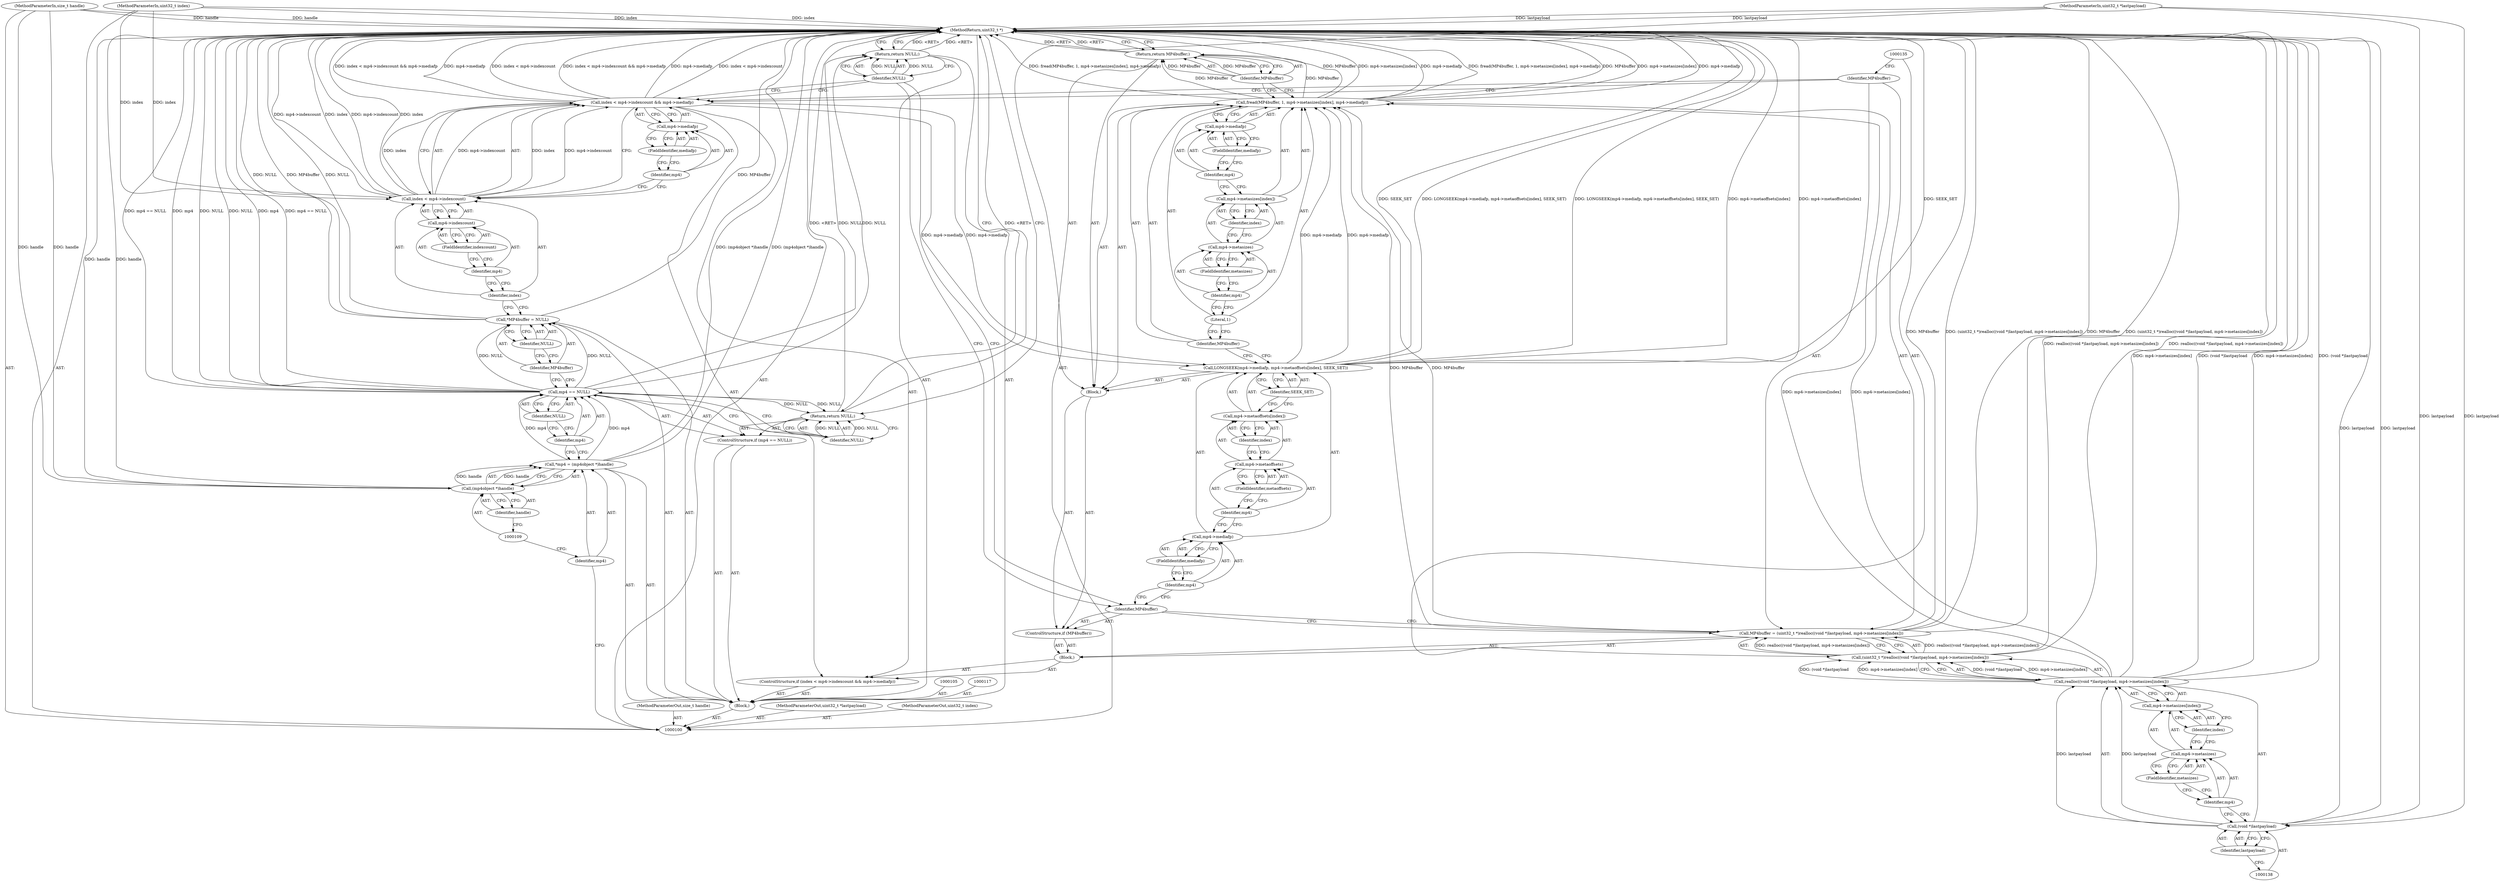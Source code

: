 digraph "1_gpmf-parser_341f12cd5b97ab419e53853ca00176457c9f1681_3" {
"1000173" [label="(MethodReturn,uint32_t *)"];
"1000101" [label="(MethodParameterIn,size_t handle)"];
"1000235" [label="(MethodParameterOut,size_t handle)"];
"1000102" [label="(MethodParameterIn,uint32_t *lastpayload)"];
"1000236" [label="(MethodParameterOut,uint32_t *lastpayload)"];
"1000103" [label="(MethodParameterIn,uint32_t index)"];
"1000237" [label="(MethodParameterOut,uint32_t index)"];
"1000145" [label="(ControlStructure,if (MP4buffer))"];
"1000146" [label="(Identifier,MP4buffer)"];
"1000147" [label="(Block,)"];
"1000149" [label="(Call,mp4->mediafp)"];
"1000150" [label="(Identifier,mp4)"];
"1000151" [label="(FieldIdentifier,mediafp)"];
"1000152" [label="(Call,mp4->metaoffsets[index])"];
"1000153" [label="(Call,mp4->metaoffsets)"];
"1000154" [label="(Identifier,mp4)"];
"1000148" [label="(Call,LONGSEEK(mp4->mediafp, mp4->metaoffsets[index], SEEK_SET))"];
"1000155" [label="(FieldIdentifier,metaoffsets)"];
"1000156" [label="(Identifier,index)"];
"1000157" [label="(Identifier,SEEK_SET)"];
"1000160" [label="(Literal,1)"];
"1000161" [label="(Call,mp4->metasizes[index])"];
"1000162" [label="(Call,mp4->metasizes)"];
"1000163" [label="(Identifier,mp4)"];
"1000164" [label="(FieldIdentifier,metasizes)"];
"1000158" [label="(Call,fread(MP4buffer, 1, mp4->metasizes[index], mp4->mediafp))"];
"1000165" [label="(Identifier,index)"];
"1000166" [label="(Call,mp4->mediafp)"];
"1000167" [label="(Identifier,mp4)"];
"1000168" [label="(FieldIdentifier,mediafp)"];
"1000159" [label="(Identifier,MP4buffer)"];
"1000170" [label="(Identifier,MP4buffer)"];
"1000169" [label="(Return,return MP4buffer;)"];
"1000171" [label="(Return,return NULL;)"];
"1000172" [label="(Identifier,NULL)"];
"1000104" [label="(Block,)"];
"1000106" [label="(Call,*mp4 = (mp4object *)handle)"];
"1000107" [label="(Identifier,mp4)"];
"1000108" [label="(Call,(mp4object *)handle)"];
"1000110" [label="(Identifier,handle)"];
"1000111" [label="(ControlStructure,if (mp4 == NULL))"];
"1000114" [label="(Identifier,NULL)"];
"1000115" [label="(Return,return NULL;)"];
"1000116" [label="(Identifier,NULL)"];
"1000112" [label="(Call,mp4 == NULL)"];
"1000113" [label="(Identifier,mp4)"];
"1000118" [label="(Call,*MP4buffer = NULL)"];
"1000119" [label="(Identifier,MP4buffer)"];
"1000120" [label="(Identifier,NULL)"];
"1000121" [label="(ControlStructure,if (index < mp4->indexcount && mp4->mediafp))"];
"1000125" [label="(Call,mp4->indexcount)"];
"1000126" [label="(Identifier,mp4)"];
"1000127" [label="(FieldIdentifier,indexcount)"];
"1000128" [label="(Call,mp4->mediafp)"];
"1000129" [label="(Identifier,mp4)"];
"1000130" [label="(FieldIdentifier,mediafp)"];
"1000122" [label="(Call,index < mp4->indexcount && mp4->mediafp)"];
"1000123" [label="(Call,index < mp4->indexcount)"];
"1000124" [label="(Identifier,index)"];
"1000131" [label="(Block,)"];
"1000134" [label="(Call,(uint32_t *)realloc((void *)lastpayload, mp4->metasizes[index]))"];
"1000132" [label="(Call,MP4buffer = (uint32_t *)realloc((void *)lastpayload, mp4->metasizes[index]))"];
"1000133" [label="(Identifier,MP4buffer)"];
"1000136" [label="(Call,realloc((void *)lastpayload, mp4->metasizes[index]))"];
"1000137" [label="(Call,(void *)lastpayload)"];
"1000139" [label="(Identifier,lastpayload)"];
"1000140" [label="(Call,mp4->metasizes[index])"];
"1000141" [label="(Call,mp4->metasizes)"];
"1000142" [label="(Identifier,mp4)"];
"1000143" [label="(FieldIdentifier,metasizes)"];
"1000144" [label="(Identifier,index)"];
"1000173" -> "1000100"  [label="AST: "];
"1000173" -> "1000115"  [label="CFG: "];
"1000173" -> "1000169"  [label="CFG: "];
"1000173" -> "1000171"  [label="CFG: "];
"1000169" -> "1000173"  [label="DDG: <RET>"];
"1000158" -> "1000173"  [label="DDG: MP4buffer"];
"1000158" -> "1000173"  [label="DDG: mp4->metasizes[index]"];
"1000158" -> "1000173"  [label="DDG: mp4->mediafp"];
"1000158" -> "1000173"  [label="DDG: fread(MP4buffer, 1, mp4->metasizes[index], mp4->mediafp)"];
"1000123" -> "1000173"  [label="DDG: mp4->indexcount"];
"1000123" -> "1000173"  [label="DDG: index"];
"1000106" -> "1000173"  [label="DDG: (mp4object *)handle"];
"1000148" -> "1000173"  [label="DDG: SEEK_SET"];
"1000148" -> "1000173"  [label="DDG: LONGSEEK(mp4->mediafp, mp4->metaoffsets[index], SEEK_SET)"];
"1000148" -> "1000173"  [label="DDG: mp4->metaoffsets[index]"];
"1000112" -> "1000173"  [label="DDG: NULL"];
"1000112" -> "1000173"  [label="DDG: mp4 == NULL"];
"1000112" -> "1000173"  [label="DDG: mp4"];
"1000122" -> "1000173"  [label="DDG: mp4->mediafp"];
"1000122" -> "1000173"  [label="DDG: index < mp4->indexcount"];
"1000122" -> "1000173"  [label="DDG: index < mp4->indexcount && mp4->mediafp"];
"1000118" -> "1000173"  [label="DDG: MP4buffer"];
"1000118" -> "1000173"  [label="DDG: NULL"];
"1000137" -> "1000173"  [label="DDG: lastpayload"];
"1000136" -> "1000173"  [label="DDG: mp4->metasizes[index]"];
"1000136" -> "1000173"  [label="DDG: (void *)lastpayload"];
"1000132" -> "1000173"  [label="DDG: (uint32_t *)realloc((void *)lastpayload, mp4->metasizes[index])"];
"1000132" -> "1000173"  [label="DDG: MP4buffer"];
"1000103" -> "1000173"  [label="DDG: index"];
"1000102" -> "1000173"  [label="DDG: lastpayload"];
"1000101" -> "1000173"  [label="DDG: handle"];
"1000108" -> "1000173"  [label="DDG: handle"];
"1000134" -> "1000173"  [label="DDG: realloc((void *)lastpayload, mp4->metasizes[index])"];
"1000115" -> "1000173"  [label="DDG: <RET>"];
"1000171" -> "1000173"  [label="DDG: <RET>"];
"1000101" -> "1000100"  [label="AST: "];
"1000101" -> "1000173"  [label="DDG: handle"];
"1000101" -> "1000108"  [label="DDG: handle"];
"1000235" -> "1000100"  [label="AST: "];
"1000102" -> "1000100"  [label="AST: "];
"1000102" -> "1000173"  [label="DDG: lastpayload"];
"1000102" -> "1000137"  [label="DDG: lastpayload"];
"1000236" -> "1000100"  [label="AST: "];
"1000103" -> "1000100"  [label="AST: "];
"1000103" -> "1000173"  [label="DDG: index"];
"1000103" -> "1000123"  [label="DDG: index"];
"1000237" -> "1000100"  [label="AST: "];
"1000145" -> "1000131"  [label="AST: "];
"1000146" -> "1000145"  [label="AST: "];
"1000147" -> "1000145"  [label="AST: "];
"1000146" -> "1000145"  [label="AST: "];
"1000146" -> "1000132"  [label="CFG: "];
"1000150" -> "1000146"  [label="CFG: "];
"1000172" -> "1000146"  [label="CFG: "];
"1000147" -> "1000145"  [label="AST: "];
"1000148" -> "1000147"  [label="AST: "];
"1000158" -> "1000147"  [label="AST: "];
"1000169" -> "1000147"  [label="AST: "];
"1000149" -> "1000148"  [label="AST: "];
"1000149" -> "1000151"  [label="CFG: "];
"1000150" -> "1000149"  [label="AST: "];
"1000151" -> "1000149"  [label="AST: "];
"1000154" -> "1000149"  [label="CFG: "];
"1000150" -> "1000149"  [label="AST: "];
"1000150" -> "1000146"  [label="CFG: "];
"1000151" -> "1000150"  [label="CFG: "];
"1000151" -> "1000149"  [label="AST: "];
"1000151" -> "1000150"  [label="CFG: "];
"1000149" -> "1000151"  [label="CFG: "];
"1000152" -> "1000148"  [label="AST: "];
"1000152" -> "1000156"  [label="CFG: "];
"1000153" -> "1000152"  [label="AST: "];
"1000156" -> "1000152"  [label="AST: "];
"1000157" -> "1000152"  [label="CFG: "];
"1000153" -> "1000152"  [label="AST: "];
"1000153" -> "1000155"  [label="CFG: "];
"1000154" -> "1000153"  [label="AST: "];
"1000155" -> "1000153"  [label="AST: "];
"1000156" -> "1000153"  [label="CFG: "];
"1000154" -> "1000153"  [label="AST: "];
"1000154" -> "1000149"  [label="CFG: "];
"1000155" -> "1000154"  [label="CFG: "];
"1000148" -> "1000147"  [label="AST: "];
"1000148" -> "1000157"  [label="CFG: "];
"1000149" -> "1000148"  [label="AST: "];
"1000152" -> "1000148"  [label="AST: "];
"1000157" -> "1000148"  [label="AST: "];
"1000159" -> "1000148"  [label="CFG: "];
"1000148" -> "1000173"  [label="DDG: SEEK_SET"];
"1000148" -> "1000173"  [label="DDG: LONGSEEK(mp4->mediafp, mp4->metaoffsets[index], SEEK_SET)"];
"1000148" -> "1000173"  [label="DDG: mp4->metaoffsets[index]"];
"1000122" -> "1000148"  [label="DDG: mp4->mediafp"];
"1000148" -> "1000158"  [label="DDG: mp4->mediafp"];
"1000155" -> "1000153"  [label="AST: "];
"1000155" -> "1000154"  [label="CFG: "];
"1000153" -> "1000155"  [label="CFG: "];
"1000156" -> "1000152"  [label="AST: "];
"1000156" -> "1000153"  [label="CFG: "];
"1000152" -> "1000156"  [label="CFG: "];
"1000157" -> "1000148"  [label="AST: "];
"1000157" -> "1000152"  [label="CFG: "];
"1000148" -> "1000157"  [label="CFG: "];
"1000160" -> "1000158"  [label="AST: "];
"1000160" -> "1000159"  [label="CFG: "];
"1000163" -> "1000160"  [label="CFG: "];
"1000161" -> "1000158"  [label="AST: "];
"1000161" -> "1000165"  [label="CFG: "];
"1000162" -> "1000161"  [label="AST: "];
"1000165" -> "1000161"  [label="AST: "];
"1000167" -> "1000161"  [label="CFG: "];
"1000162" -> "1000161"  [label="AST: "];
"1000162" -> "1000164"  [label="CFG: "];
"1000163" -> "1000162"  [label="AST: "];
"1000164" -> "1000162"  [label="AST: "];
"1000165" -> "1000162"  [label="CFG: "];
"1000163" -> "1000162"  [label="AST: "];
"1000163" -> "1000160"  [label="CFG: "];
"1000164" -> "1000163"  [label="CFG: "];
"1000164" -> "1000162"  [label="AST: "];
"1000164" -> "1000163"  [label="CFG: "];
"1000162" -> "1000164"  [label="CFG: "];
"1000158" -> "1000147"  [label="AST: "];
"1000158" -> "1000166"  [label="CFG: "];
"1000159" -> "1000158"  [label="AST: "];
"1000160" -> "1000158"  [label="AST: "];
"1000161" -> "1000158"  [label="AST: "];
"1000166" -> "1000158"  [label="AST: "];
"1000170" -> "1000158"  [label="CFG: "];
"1000158" -> "1000173"  [label="DDG: MP4buffer"];
"1000158" -> "1000173"  [label="DDG: mp4->metasizes[index]"];
"1000158" -> "1000173"  [label="DDG: mp4->mediafp"];
"1000158" -> "1000173"  [label="DDG: fread(MP4buffer, 1, mp4->metasizes[index], mp4->mediafp)"];
"1000132" -> "1000158"  [label="DDG: MP4buffer"];
"1000136" -> "1000158"  [label="DDG: mp4->metasizes[index]"];
"1000148" -> "1000158"  [label="DDG: mp4->mediafp"];
"1000158" -> "1000169"  [label="DDG: MP4buffer"];
"1000165" -> "1000161"  [label="AST: "];
"1000165" -> "1000162"  [label="CFG: "];
"1000161" -> "1000165"  [label="CFG: "];
"1000166" -> "1000158"  [label="AST: "];
"1000166" -> "1000168"  [label="CFG: "];
"1000167" -> "1000166"  [label="AST: "];
"1000168" -> "1000166"  [label="AST: "];
"1000158" -> "1000166"  [label="CFG: "];
"1000167" -> "1000166"  [label="AST: "];
"1000167" -> "1000161"  [label="CFG: "];
"1000168" -> "1000167"  [label="CFG: "];
"1000168" -> "1000166"  [label="AST: "];
"1000168" -> "1000167"  [label="CFG: "];
"1000166" -> "1000168"  [label="CFG: "];
"1000159" -> "1000158"  [label="AST: "];
"1000159" -> "1000148"  [label="CFG: "];
"1000160" -> "1000159"  [label="CFG: "];
"1000170" -> "1000169"  [label="AST: "];
"1000170" -> "1000158"  [label="CFG: "];
"1000169" -> "1000170"  [label="CFG: "];
"1000170" -> "1000169"  [label="DDG: MP4buffer"];
"1000169" -> "1000147"  [label="AST: "];
"1000169" -> "1000170"  [label="CFG: "];
"1000170" -> "1000169"  [label="AST: "];
"1000173" -> "1000169"  [label="CFG: "];
"1000169" -> "1000173"  [label="DDG: <RET>"];
"1000170" -> "1000169"  [label="DDG: MP4buffer"];
"1000158" -> "1000169"  [label="DDG: MP4buffer"];
"1000171" -> "1000104"  [label="AST: "];
"1000171" -> "1000172"  [label="CFG: "];
"1000172" -> "1000171"  [label="AST: "];
"1000173" -> "1000171"  [label="CFG: "];
"1000171" -> "1000173"  [label="DDG: <RET>"];
"1000172" -> "1000171"  [label="DDG: NULL"];
"1000112" -> "1000171"  [label="DDG: NULL"];
"1000172" -> "1000171"  [label="AST: "];
"1000172" -> "1000146"  [label="CFG: "];
"1000172" -> "1000122"  [label="CFG: "];
"1000171" -> "1000172"  [label="CFG: "];
"1000172" -> "1000171"  [label="DDG: NULL"];
"1000104" -> "1000100"  [label="AST: "];
"1000105" -> "1000104"  [label="AST: "];
"1000106" -> "1000104"  [label="AST: "];
"1000111" -> "1000104"  [label="AST: "];
"1000117" -> "1000104"  [label="AST: "];
"1000118" -> "1000104"  [label="AST: "];
"1000121" -> "1000104"  [label="AST: "];
"1000171" -> "1000104"  [label="AST: "];
"1000106" -> "1000104"  [label="AST: "];
"1000106" -> "1000108"  [label="CFG: "];
"1000107" -> "1000106"  [label="AST: "];
"1000108" -> "1000106"  [label="AST: "];
"1000113" -> "1000106"  [label="CFG: "];
"1000106" -> "1000173"  [label="DDG: (mp4object *)handle"];
"1000108" -> "1000106"  [label="DDG: handle"];
"1000106" -> "1000112"  [label="DDG: mp4"];
"1000107" -> "1000106"  [label="AST: "];
"1000107" -> "1000100"  [label="CFG: "];
"1000109" -> "1000107"  [label="CFG: "];
"1000108" -> "1000106"  [label="AST: "];
"1000108" -> "1000110"  [label="CFG: "];
"1000109" -> "1000108"  [label="AST: "];
"1000110" -> "1000108"  [label="AST: "];
"1000106" -> "1000108"  [label="CFG: "];
"1000108" -> "1000173"  [label="DDG: handle"];
"1000108" -> "1000106"  [label="DDG: handle"];
"1000101" -> "1000108"  [label="DDG: handle"];
"1000110" -> "1000108"  [label="AST: "];
"1000110" -> "1000109"  [label="CFG: "];
"1000108" -> "1000110"  [label="CFG: "];
"1000111" -> "1000104"  [label="AST: "];
"1000112" -> "1000111"  [label="AST: "];
"1000115" -> "1000111"  [label="AST: "];
"1000114" -> "1000112"  [label="AST: "];
"1000114" -> "1000113"  [label="CFG: "];
"1000112" -> "1000114"  [label="CFG: "];
"1000115" -> "1000111"  [label="AST: "];
"1000115" -> "1000116"  [label="CFG: "];
"1000116" -> "1000115"  [label="AST: "];
"1000173" -> "1000115"  [label="CFG: "];
"1000115" -> "1000173"  [label="DDG: <RET>"];
"1000116" -> "1000115"  [label="DDG: NULL"];
"1000112" -> "1000115"  [label="DDG: NULL"];
"1000116" -> "1000115"  [label="AST: "];
"1000116" -> "1000112"  [label="CFG: "];
"1000115" -> "1000116"  [label="CFG: "];
"1000116" -> "1000115"  [label="DDG: NULL"];
"1000112" -> "1000111"  [label="AST: "];
"1000112" -> "1000114"  [label="CFG: "];
"1000113" -> "1000112"  [label="AST: "];
"1000114" -> "1000112"  [label="AST: "];
"1000116" -> "1000112"  [label="CFG: "];
"1000119" -> "1000112"  [label="CFG: "];
"1000112" -> "1000173"  [label="DDG: NULL"];
"1000112" -> "1000173"  [label="DDG: mp4 == NULL"];
"1000112" -> "1000173"  [label="DDG: mp4"];
"1000106" -> "1000112"  [label="DDG: mp4"];
"1000112" -> "1000115"  [label="DDG: NULL"];
"1000112" -> "1000118"  [label="DDG: NULL"];
"1000112" -> "1000171"  [label="DDG: NULL"];
"1000113" -> "1000112"  [label="AST: "];
"1000113" -> "1000106"  [label="CFG: "];
"1000114" -> "1000113"  [label="CFG: "];
"1000118" -> "1000104"  [label="AST: "];
"1000118" -> "1000120"  [label="CFG: "];
"1000119" -> "1000118"  [label="AST: "];
"1000120" -> "1000118"  [label="AST: "];
"1000124" -> "1000118"  [label="CFG: "];
"1000118" -> "1000173"  [label="DDG: MP4buffer"];
"1000118" -> "1000173"  [label="DDG: NULL"];
"1000112" -> "1000118"  [label="DDG: NULL"];
"1000119" -> "1000118"  [label="AST: "];
"1000119" -> "1000112"  [label="CFG: "];
"1000120" -> "1000119"  [label="CFG: "];
"1000120" -> "1000118"  [label="AST: "];
"1000120" -> "1000119"  [label="CFG: "];
"1000118" -> "1000120"  [label="CFG: "];
"1000121" -> "1000104"  [label="AST: "];
"1000122" -> "1000121"  [label="AST: "];
"1000131" -> "1000121"  [label="AST: "];
"1000125" -> "1000123"  [label="AST: "];
"1000125" -> "1000127"  [label="CFG: "];
"1000126" -> "1000125"  [label="AST: "];
"1000127" -> "1000125"  [label="AST: "];
"1000123" -> "1000125"  [label="CFG: "];
"1000126" -> "1000125"  [label="AST: "];
"1000126" -> "1000124"  [label="CFG: "];
"1000127" -> "1000126"  [label="CFG: "];
"1000127" -> "1000125"  [label="AST: "];
"1000127" -> "1000126"  [label="CFG: "];
"1000125" -> "1000127"  [label="CFG: "];
"1000128" -> "1000122"  [label="AST: "];
"1000128" -> "1000130"  [label="CFG: "];
"1000129" -> "1000128"  [label="AST: "];
"1000130" -> "1000128"  [label="AST: "];
"1000122" -> "1000128"  [label="CFG: "];
"1000129" -> "1000128"  [label="AST: "];
"1000129" -> "1000123"  [label="CFG: "];
"1000130" -> "1000129"  [label="CFG: "];
"1000130" -> "1000128"  [label="AST: "];
"1000130" -> "1000129"  [label="CFG: "];
"1000128" -> "1000130"  [label="CFG: "];
"1000122" -> "1000121"  [label="AST: "];
"1000122" -> "1000123"  [label="CFG: "];
"1000122" -> "1000128"  [label="CFG: "];
"1000123" -> "1000122"  [label="AST: "];
"1000128" -> "1000122"  [label="AST: "];
"1000133" -> "1000122"  [label="CFG: "];
"1000172" -> "1000122"  [label="CFG: "];
"1000122" -> "1000173"  [label="DDG: mp4->mediafp"];
"1000122" -> "1000173"  [label="DDG: index < mp4->indexcount"];
"1000122" -> "1000173"  [label="DDG: index < mp4->indexcount && mp4->mediafp"];
"1000123" -> "1000122"  [label="DDG: index"];
"1000123" -> "1000122"  [label="DDG: mp4->indexcount"];
"1000122" -> "1000148"  [label="DDG: mp4->mediafp"];
"1000123" -> "1000122"  [label="AST: "];
"1000123" -> "1000125"  [label="CFG: "];
"1000124" -> "1000123"  [label="AST: "];
"1000125" -> "1000123"  [label="AST: "];
"1000129" -> "1000123"  [label="CFG: "];
"1000122" -> "1000123"  [label="CFG: "];
"1000123" -> "1000173"  [label="DDG: mp4->indexcount"];
"1000123" -> "1000173"  [label="DDG: index"];
"1000123" -> "1000122"  [label="DDG: index"];
"1000123" -> "1000122"  [label="DDG: mp4->indexcount"];
"1000103" -> "1000123"  [label="DDG: index"];
"1000124" -> "1000123"  [label="AST: "];
"1000124" -> "1000118"  [label="CFG: "];
"1000126" -> "1000124"  [label="CFG: "];
"1000131" -> "1000121"  [label="AST: "];
"1000132" -> "1000131"  [label="AST: "];
"1000145" -> "1000131"  [label="AST: "];
"1000134" -> "1000132"  [label="AST: "];
"1000134" -> "1000136"  [label="CFG: "];
"1000135" -> "1000134"  [label="AST: "];
"1000136" -> "1000134"  [label="AST: "];
"1000132" -> "1000134"  [label="CFG: "];
"1000134" -> "1000173"  [label="DDG: realloc((void *)lastpayload, mp4->metasizes[index])"];
"1000134" -> "1000132"  [label="DDG: realloc((void *)lastpayload, mp4->metasizes[index])"];
"1000136" -> "1000134"  [label="DDG: (void *)lastpayload"];
"1000136" -> "1000134"  [label="DDG: mp4->metasizes[index]"];
"1000132" -> "1000131"  [label="AST: "];
"1000132" -> "1000134"  [label="CFG: "];
"1000133" -> "1000132"  [label="AST: "];
"1000134" -> "1000132"  [label="AST: "];
"1000146" -> "1000132"  [label="CFG: "];
"1000132" -> "1000173"  [label="DDG: (uint32_t *)realloc((void *)lastpayload, mp4->metasizes[index])"];
"1000132" -> "1000173"  [label="DDG: MP4buffer"];
"1000134" -> "1000132"  [label="DDG: realloc((void *)lastpayload, mp4->metasizes[index])"];
"1000132" -> "1000158"  [label="DDG: MP4buffer"];
"1000133" -> "1000132"  [label="AST: "];
"1000133" -> "1000122"  [label="CFG: "];
"1000135" -> "1000133"  [label="CFG: "];
"1000136" -> "1000134"  [label="AST: "];
"1000136" -> "1000140"  [label="CFG: "];
"1000137" -> "1000136"  [label="AST: "];
"1000140" -> "1000136"  [label="AST: "];
"1000134" -> "1000136"  [label="CFG: "];
"1000136" -> "1000173"  [label="DDG: mp4->metasizes[index]"];
"1000136" -> "1000173"  [label="DDG: (void *)lastpayload"];
"1000136" -> "1000134"  [label="DDG: (void *)lastpayload"];
"1000136" -> "1000134"  [label="DDG: mp4->metasizes[index]"];
"1000137" -> "1000136"  [label="DDG: lastpayload"];
"1000136" -> "1000158"  [label="DDG: mp4->metasizes[index]"];
"1000137" -> "1000136"  [label="AST: "];
"1000137" -> "1000139"  [label="CFG: "];
"1000138" -> "1000137"  [label="AST: "];
"1000139" -> "1000137"  [label="AST: "];
"1000142" -> "1000137"  [label="CFG: "];
"1000137" -> "1000173"  [label="DDG: lastpayload"];
"1000137" -> "1000136"  [label="DDG: lastpayload"];
"1000102" -> "1000137"  [label="DDG: lastpayload"];
"1000139" -> "1000137"  [label="AST: "];
"1000139" -> "1000138"  [label="CFG: "];
"1000137" -> "1000139"  [label="CFG: "];
"1000140" -> "1000136"  [label="AST: "];
"1000140" -> "1000144"  [label="CFG: "];
"1000141" -> "1000140"  [label="AST: "];
"1000144" -> "1000140"  [label="AST: "];
"1000136" -> "1000140"  [label="CFG: "];
"1000141" -> "1000140"  [label="AST: "];
"1000141" -> "1000143"  [label="CFG: "];
"1000142" -> "1000141"  [label="AST: "];
"1000143" -> "1000141"  [label="AST: "];
"1000144" -> "1000141"  [label="CFG: "];
"1000142" -> "1000141"  [label="AST: "];
"1000142" -> "1000137"  [label="CFG: "];
"1000143" -> "1000142"  [label="CFG: "];
"1000143" -> "1000141"  [label="AST: "];
"1000143" -> "1000142"  [label="CFG: "];
"1000141" -> "1000143"  [label="CFG: "];
"1000144" -> "1000140"  [label="AST: "];
"1000144" -> "1000141"  [label="CFG: "];
"1000140" -> "1000144"  [label="CFG: "];
}
